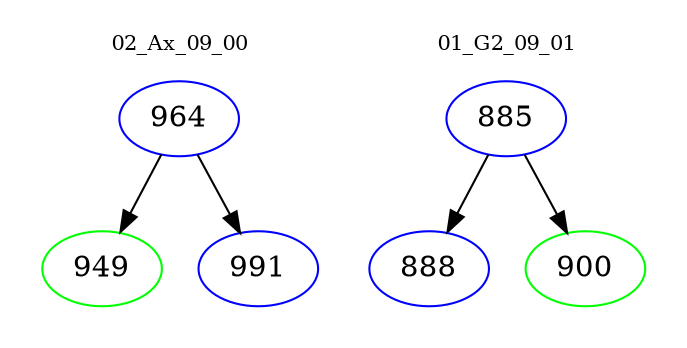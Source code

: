 digraph{
subgraph cluster_0 {
color = white
label = "02_Ax_09_00";
fontsize=10;
T0_964 [label="964", color="blue"]
T0_964 -> T0_949 [color="black"]
T0_949 [label="949", color="green"]
T0_964 -> T0_991 [color="black"]
T0_991 [label="991", color="blue"]
}
subgraph cluster_1 {
color = white
label = "01_G2_09_01";
fontsize=10;
T1_885 [label="885", color="blue"]
T1_885 -> T1_888 [color="black"]
T1_888 [label="888", color="blue"]
T1_885 -> T1_900 [color="black"]
T1_900 [label="900", color="green"]
}
}
